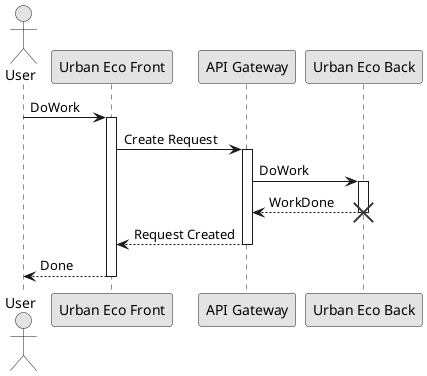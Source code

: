 @startuml

skinparam monochrome true

actor User
participant "Urban Eco Front" as A
participant "API Gateway" as B
participant "Urban Eco Back" as C

User -> A: DoWork
activate A

A -> B: Create Request
activate B

B -> C: DoWork
activate C
C --> B: WorkDone
destroy C

B --> A: Request Created
deactivate B

A --> User: Done
deactivate A

@enduml
